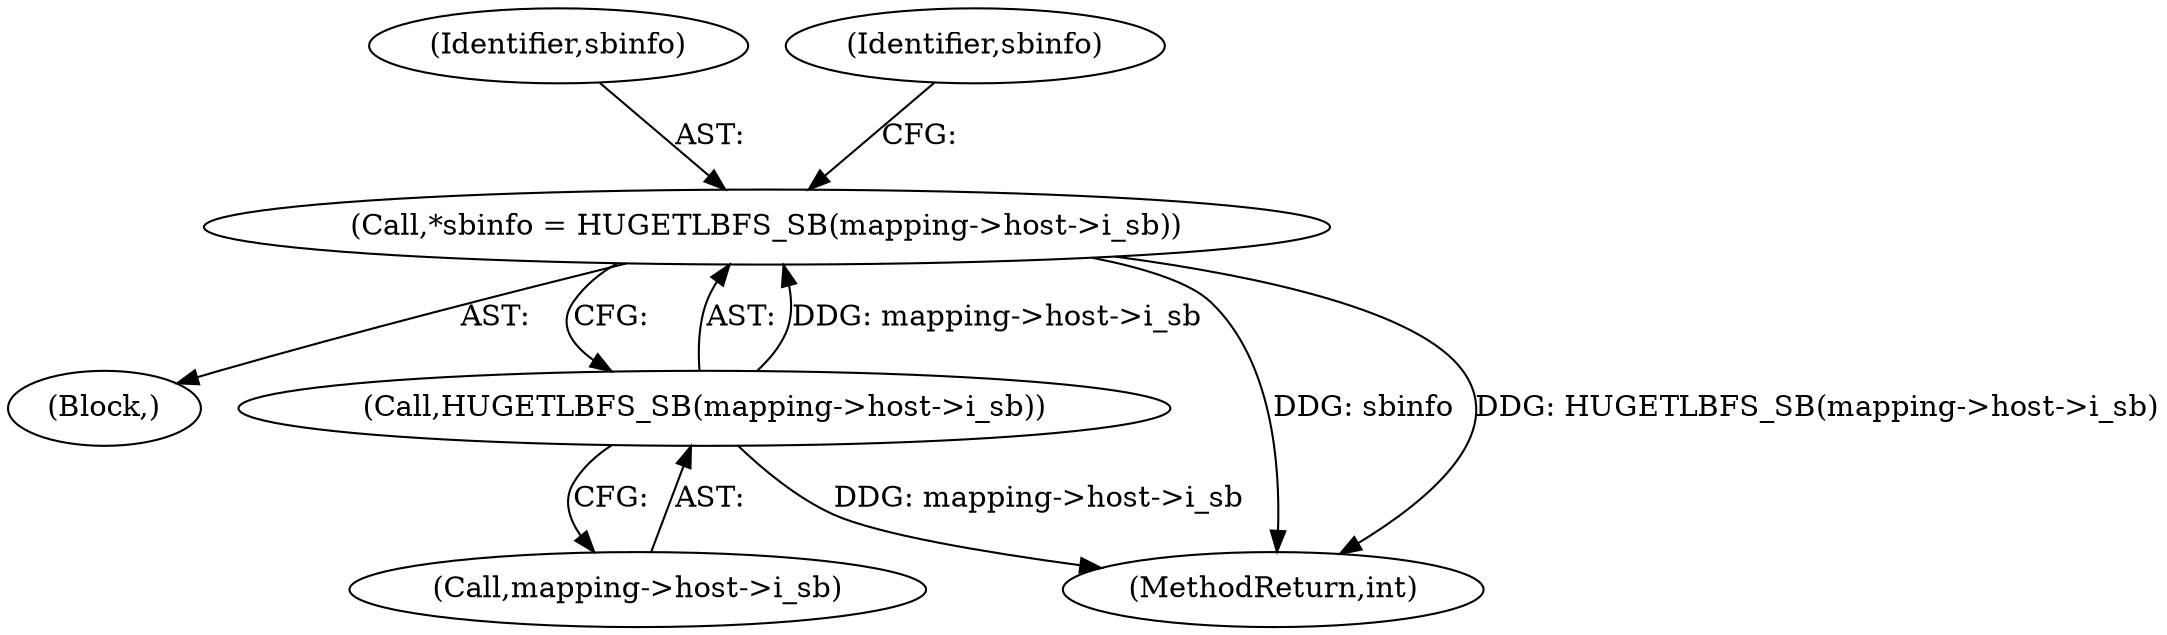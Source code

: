 digraph "1_linux_90481622d75715bfcb68501280a917dbfe516029@pointer" {
"1000109" [label="(Call,*sbinfo = HUGETLBFS_SB(mapping->host->i_sb))"];
"1000111" [label="(Call,HUGETLBFS_SB(mapping->host->i_sb))"];
"1000110" [label="(Identifier,sbinfo)"];
"1000103" [label="(Block,)"];
"1000111" [label="(Call,HUGETLBFS_SB(mapping->host->i_sb))"];
"1000109" [label="(Call,*sbinfo = HUGETLBFS_SB(mapping->host->i_sb))"];
"1000120" [label="(Identifier,sbinfo)"];
"1000155" [label="(MethodReturn,int)"];
"1000112" [label="(Call,mapping->host->i_sb)"];
"1000109" -> "1000103"  [label="AST: "];
"1000109" -> "1000111"  [label="CFG: "];
"1000110" -> "1000109"  [label="AST: "];
"1000111" -> "1000109"  [label="AST: "];
"1000120" -> "1000109"  [label="CFG: "];
"1000109" -> "1000155"  [label="DDG: sbinfo"];
"1000109" -> "1000155"  [label="DDG: HUGETLBFS_SB(mapping->host->i_sb)"];
"1000111" -> "1000109"  [label="DDG: mapping->host->i_sb"];
"1000111" -> "1000112"  [label="CFG: "];
"1000112" -> "1000111"  [label="AST: "];
"1000111" -> "1000155"  [label="DDG: mapping->host->i_sb"];
}
